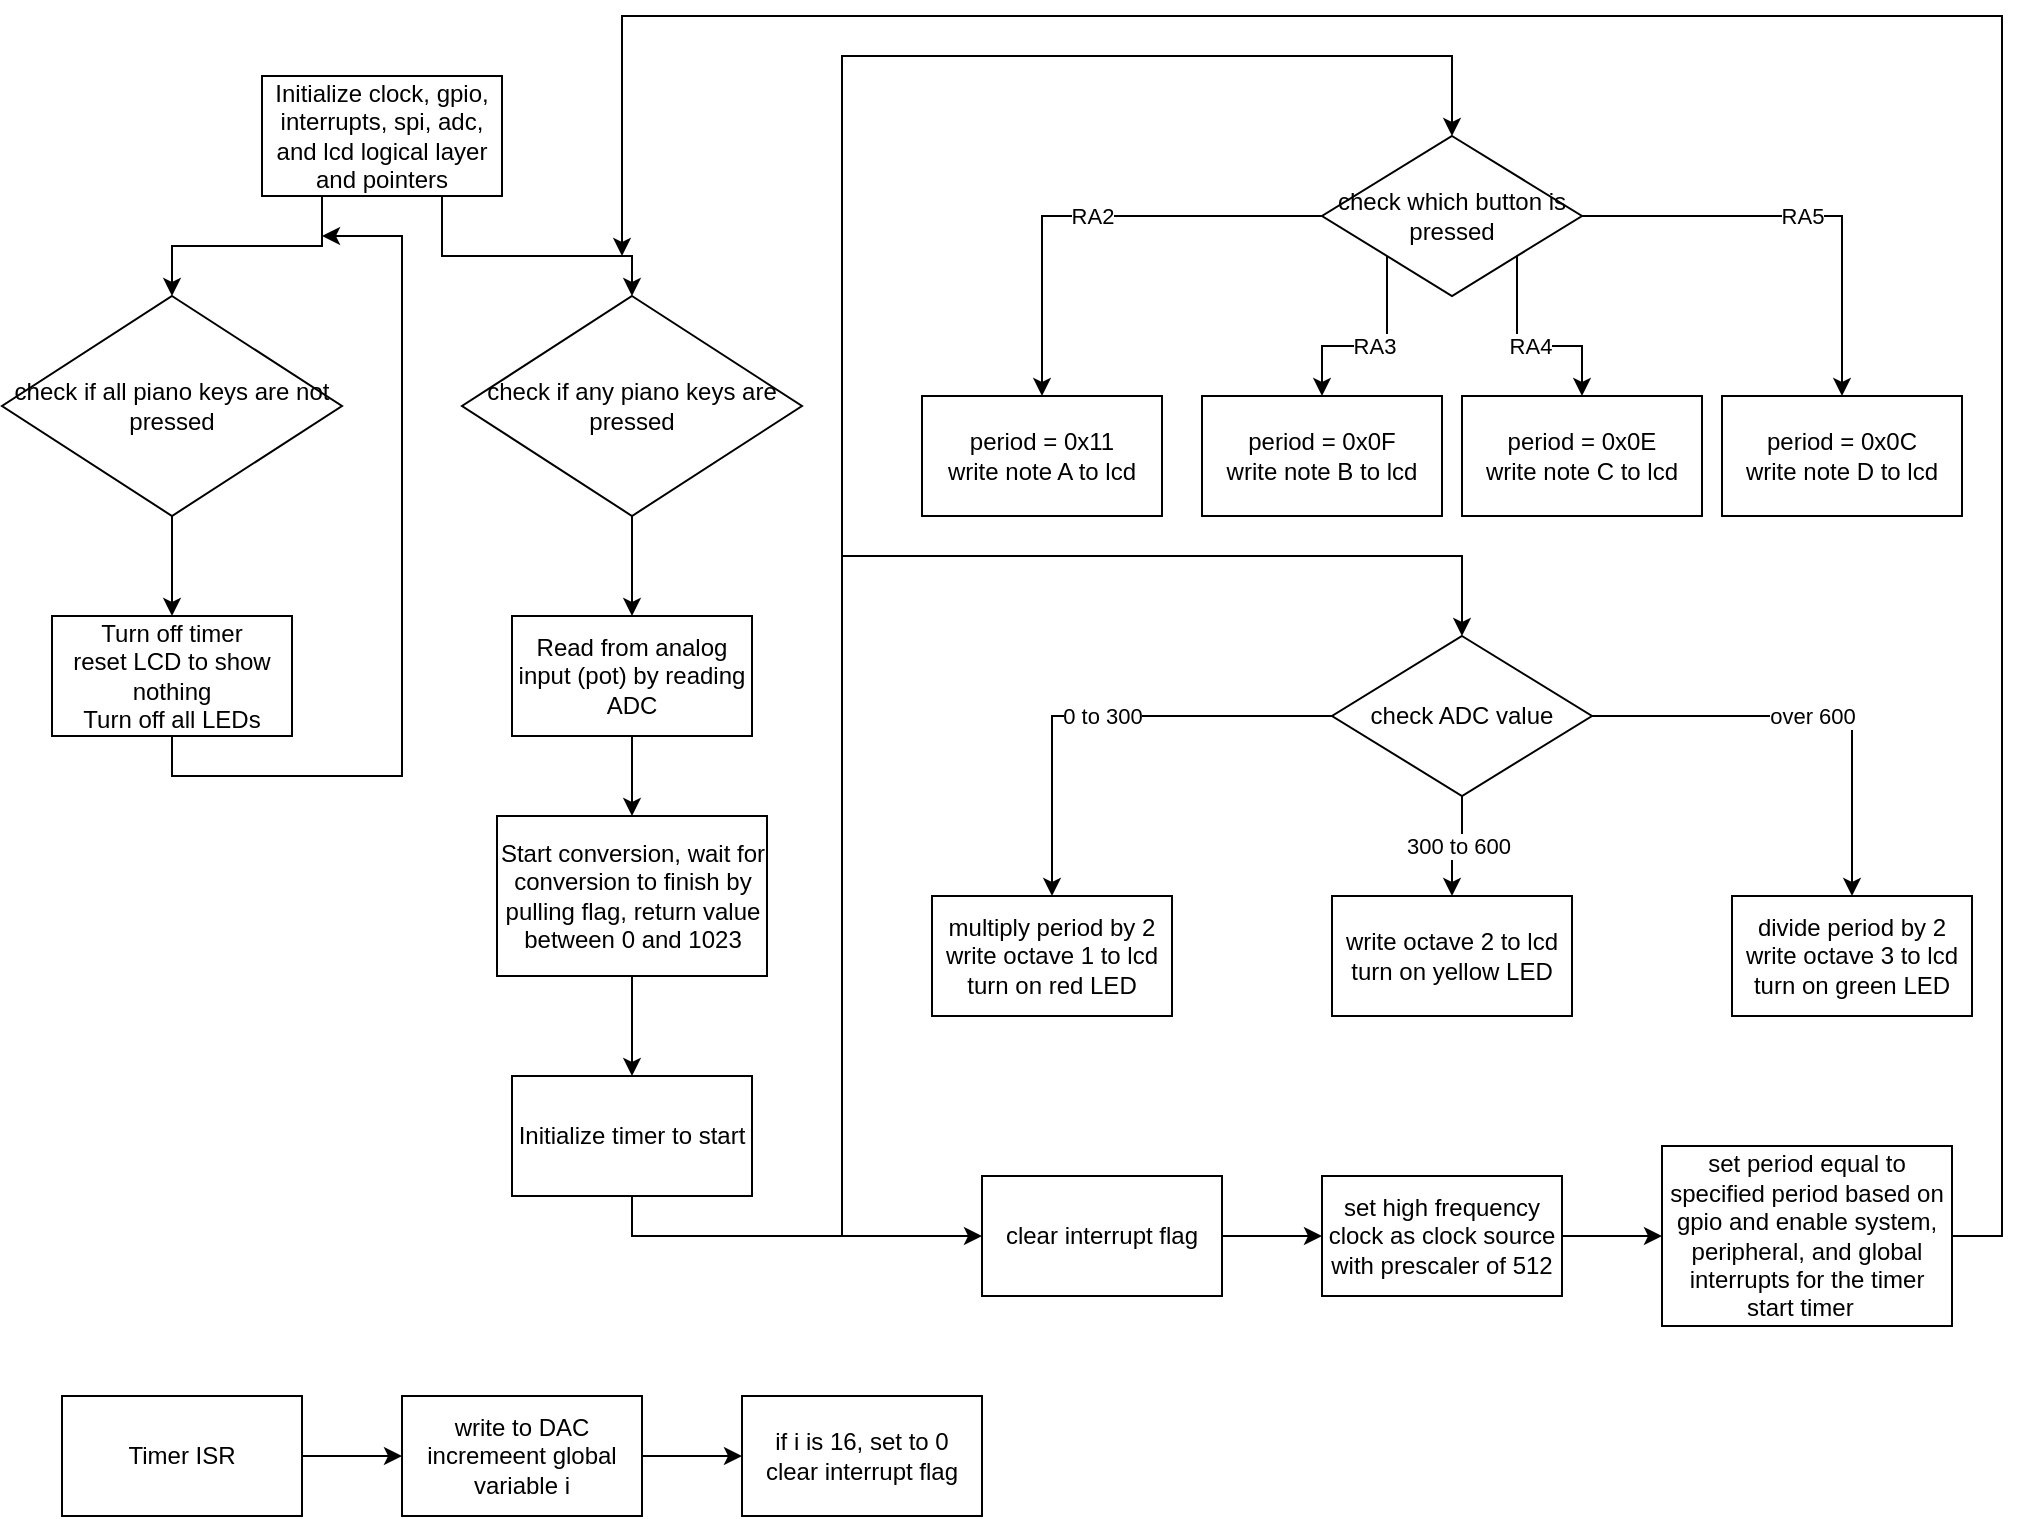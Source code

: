 <mxfile version="17.4.6" type="device"><diagram id="YO2DqLxvznQnLw6eg8lq" name="Page-1"><mxGraphModel dx="555" dy="297" grid="1" gridSize="10" guides="1" tooltips="1" connect="1" arrows="1" fold="1" page="1" pageScale="1" pageWidth="850" pageHeight="1100" math="0" shadow="0"><root><mxCell id="0"/><mxCell id="1" parent="0"/><mxCell id="Wbhb7yuQl5rTEy8R_NQ4-8" style="edgeStyle=orthogonalEdgeStyle;rounded=0;orthogonalLoop=1;jettySize=auto;html=1;exitX=0.25;exitY=1;exitDx=0;exitDy=0;entryX=0.5;entryY=0;entryDx=0;entryDy=0;" edge="1" parent="1" source="Wbhb7yuQl5rTEy8R_NQ4-1" target="Wbhb7yuQl5rTEy8R_NQ4-2"><mxGeometry relative="1" as="geometry"/></mxCell><mxCell id="Wbhb7yuQl5rTEy8R_NQ4-9" style="edgeStyle=orthogonalEdgeStyle;rounded=0;orthogonalLoop=1;jettySize=auto;html=1;exitX=0.75;exitY=1;exitDx=0;exitDy=0;entryX=0.5;entryY=0;entryDx=0;entryDy=0;" edge="1" parent="1" source="Wbhb7yuQl5rTEy8R_NQ4-1" target="Wbhb7yuQl5rTEy8R_NQ4-3"><mxGeometry relative="1" as="geometry"><Array as="points"><mxPoint x="220" y="140"/><mxPoint x="315" y="140"/></Array></mxGeometry></mxCell><mxCell id="Wbhb7yuQl5rTEy8R_NQ4-1" value="Initialize clock, gpio, interrupts, spi, adc, and lcd logical layer and pointers" style="rounded=0;whiteSpace=wrap;html=1;" vertex="1" parent="1"><mxGeometry x="130" y="50" width="120" height="60" as="geometry"/></mxCell><mxCell id="Wbhb7yuQl5rTEy8R_NQ4-10" style="edgeStyle=orthogonalEdgeStyle;rounded=0;orthogonalLoop=1;jettySize=auto;html=1;exitX=0.5;exitY=1;exitDx=0;exitDy=0;entryX=0.5;entryY=0;entryDx=0;entryDy=0;" edge="1" parent="1" source="Wbhb7yuQl5rTEy8R_NQ4-2" target="Wbhb7yuQl5rTEy8R_NQ4-4"><mxGeometry relative="1" as="geometry"/></mxCell><mxCell id="Wbhb7yuQl5rTEy8R_NQ4-2" value="check if all piano keys are not pressed" style="rhombus;whiteSpace=wrap;html=1;" vertex="1" parent="1"><mxGeometry y="160" width="170" height="110" as="geometry"/></mxCell><mxCell id="Wbhb7yuQl5rTEy8R_NQ4-11" value="" style="edgeStyle=orthogonalEdgeStyle;rounded=0;orthogonalLoop=1;jettySize=auto;html=1;" edge="1" parent="1" source="Wbhb7yuQl5rTEy8R_NQ4-3" target="Wbhb7yuQl5rTEy8R_NQ4-5"><mxGeometry relative="1" as="geometry"/></mxCell><mxCell id="Wbhb7yuQl5rTEy8R_NQ4-3" value="check if any piano keys are pressed" style="rhombus;whiteSpace=wrap;html=1;" vertex="1" parent="1"><mxGeometry x="230" y="160" width="170" height="110" as="geometry"/></mxCell><mxCell id="Wbhb7yuQl5rTEy8R_NQ4-14" style="edgeStyle=orthogonalEdgeStyle;rounded=0;orthogonalLoop=1;jettySize=auto;html=1;exitX=0.5;exitY=1;exitDx=0;exitDy=0;" edge="1" parent="1" source="Wbhb7yuQl5rTEy8R_NQ4-4"><mxGeometry relative="1" as="geometry"><mxPoint x="160" y="130" as="targetPoint"/><Array as="points"><mxPoint x="85" y="400"/><mxPoint x="200" y="400"/><mxPoint x="200" y="130"/></Array></mxGeometry></mxCell><mxCell id="Wbhb7yuQl5rTEy8R_NQ4-4" value="Turn off timer&lt;br&gt;reset LCD to show nothing&lt;br&gt;Turn off all LEDs" style="rounded=0;whiteSpace=wrap;html=1;" vertex="1" parent="1"><mxGeometry x="25" y="320" width="120" height="60" as="geometry"/></mxCell><mxCell id="Wbhb7yuQl5rTEy8R_NQ4-12" value="" style="edgeStyle=orthogonalEdgeStyle;rounded=0;orthogonalLoop=1;jettySize=auto;html=1;" edge="1" parent="1" source="Wbhb7yuQl5rTEy8R_NQ4-5" target="Wbhb7yuQl5rTEy8R_NQ4-6"><mxGeometry relative="1" as="geometry"/></mxCell><mxCell id="Wbhb7yuQl5rTEy8R_NQ4-5" value="Read from analog input (pot) by reading ADC" style="rounded=0;whiteSpace=wrap;html=1;" vertex="1" parent="1"><mxGeometry x="255" y="320" width="120" height="60" as="geometry"/></mxCell><mxCell id="Wbhb7yuQl5rTEy8R_NQ4-13" value="" style="edgeStyle=orthogonalEdgeStyle;rounded=0;orthogonalLoop=1;jettySize=auto;html=1;" edge="1" parent="1" source="Wbhb7yuQl5rTEy8R_NQ4-6" target="Wbhb7yuQl5rTEy8R_NQ4-7"><mxGeometry relative="1" as="geometry"/></mxCell><mxCell id="Wbhb7yuQl5rTEy8R_NQ4-6" value="Start conversion, wait for conversion to finish by pulling flag, return value between 0 and 1023" style="rounded=0;whiteSpace=wrap;html=1;" vertex="1" parent="1"><mxGeometry x="247.5" y="420" width="135" height="80" as="geometry"/></mxCell><mxCell id="Wbhb7yuQl5rTEy8R_NQ4-15" style="edgeStyle=orthogonalEdgeStyle;rounded=0;orthogonalLoop=1;jettySize=auto;html=1;exitX=0.5;exitY=1;exitDx=0;exitDy=0;entryX=0.5;entryY=0;entryDx=0;entryDy=0;" edge="1" parent="1" source="Wbhb7yuQl5rTEy8R_NQ4-7" target="Wbhb7yuQl5rTEy8R_NQ4-17"><mxGeometry relative="1" as="geometry"><mxPoint x="420" y="30" as="targetPoint"/><Array as="points"><mxPoint x="315" y="630"/><mxPoint x="420" y="630"/><mxPoint x="420" y="40"/><mxPoint x="725" y="40"/></Array></mxGeometry></mxCell><mxCell id="Wbhb7yuQl5rTEy8R_NQ4-7" value="Initialize timer to start" style="rounded=0;whiteSpace=wrap;html=1;" vertex="1" parent="1"><mxGeometry x="255" y="550" width="120" height="60" as="geometry"/></mxCell><mxCell id="Wbhb7yuQl5rTEy8R_NQ4-22" value="RA2" style="edgeStyle=orthogonalEdgeStyle;rounded=0;orthogonalLoop=1;jettySize=auto;html=1;exitX=0;exitY=0.5;exitDx=0;exitDy=0;entryX=0.5;entryY=0;entryDx=0;entryDy=0;" edge="1" parent="1" source="Wbhb7yuQl5rTEy8R_NQ4-17" target="Wbhb7yuQl5rTEy8R_NQ4-20"><mxGeometry relative="1" as="geometry"/></mxCell><mxCell id="Wbhb7yuQl5rTEy8R_NQ4-23" value="RA3" style="edgeStyle=orthogonalEdgeStyle;rounded=0;orthogonalLoop=1;jettySize=auto;html=1;exitX=0;exitY=1;exitDx=0;exitDy=0;entryX=0.5;entryY=0;entryDx=0;entryDy=0;" edge="1" parent="1" source="Wbhb7yuQl5rTEy8R_NQ4-17" target="Wbhb7yuQl5rTEy8R_NQ4-19"><mxGeometry relative="1" as="geometry"/></mxCell><mxCell id="Wbhb7yuQl5rTEy8R_NQ4-24" value="RA4" style="edgeStyle=orthogonalEdgeStyle;rounded=0;orthogonalLoop=1;jettySize=auto;html=1;exitX=1;exitY=1;exitDx=0;exitDy=0;entryX=0.5;entryY=0;entryDx=0;entryDy=0;" edge="1" parent="1" source="Wbhb7yuQl5rTEy8R_NQ4-17" target="Wbhb7yuQl5rTEy8R_NQ4-18"><mxGeometry relative="1" as="geometry"/></mxCell><mxCell id="Wbhb7yuQl5rTEy8R_NQ4-25" value="RA5" style="edgeStyle=orthogonalEdgeStyle;rounded=0;orthogonalLoop=1;jettySize=auto;html=1;exitX=1;exitY=0.5;exitDx=0;exitDy=0;entryX=0.5;entryY=0;entryDx=0;entryDy=0;" edge="1" parent="1" source="Wbhb7yuQl5rTEy8R_NQ4-17" target="Wbhb7yuQl5rTEy8R_NQ4-21"><mxGeometry relative="1" as="geometry"/></mxCell><mxCell id="Wbhb7yuQl5rTEy8R_NQ4-17" value="check which button is pressed" style="rhombus;whiteSpace=wrap;html=1;" vertex="1" parent="1"><mxGeometry x="660" y="80" width="130" height="80" as="geometry"/></mxCell><mxCell id="Wbhb7yuQl5rTEy8R_NQ4-18" value="period = 0x0E&lt;br&gt;write note C to lcd" style="rounded=0;whiteSpace=wrap;html=1;" vertex="1" parent="1"><mxGeometry x="730" y="210" width="120" height="60" as="geometry"/></mxCell><mxCell id="Wbhb7yuQl5rTEy8R_NQ4-19" value="period = 0x0F&lt;br&gt;write note B to lcd" style="rounded=0;whiteSpace=wrap;html=1;" vertex="1" parent="1"><mxGeometry x="600" y="210" width="120" height="60" as="geometry"/></mxCell><mxCell id="Wbhb7yuQl5rTEy8R_NQ4-20" value="period = 0x11&lt;br&gt;write note A to lcd" style="rounded=0;whiteSpace=wrap;html=1;" vertex="1" parent="1"><mxGeometry x="460" y="210" width="120" height="60" as="geometry"/></mxCell><mxCell id="Wbhb7yuQl5rTEy8R_NQ4-21" value="period = 0x0C&lt;br&gt;write note D to lcd" style="rounded=0;whiteSpace=wrap;html=1;" vertex="1" parent="1"><mxGeometry x="860" y="210" width="120" height="60" as="geometry"/></mxCell><mxCell id="Wbhb7yuQl5rTEy8R_NQ4-26" value="0 to 300" style="edgeStyle=orthogonalEdgeStyle;rounded=0;orthogonalLoop=1;jettySize=auto;html=1;exitX=0;exitY=0.5;exitDx=0;exitDy=0;entryX=0.5;entryY=0;entryDx=0;entryDy=0;" edge="1" parent="1" source="Wbhb7yuQl5rTEy8R_NQ4-30" target="Wbhb7yuQl5rTEy8R_NQ4-33"><mxGeometry relative="1" as="geometry"/></mxCell><mxCell id="Wbhb7yuQl5rTEy8R_NQ4-29" value="over 600" style="edgeStyle=orthogonalEdgeStyle;rounded=0;orthogonalLoop=1;jettySize=auto;html=1;exitX=1;exitY=0.5;exitDx=0;exitDy=0;entryX=0.5;entryY=0;entryDx=0;entryDy=0;" edge="1" parent="1" source="Wbhb7yuQl5rTEy8R_NQ4-30" target="Wbhb7yuQl5rTEy8R_NQ4-34"><mxGeometry relative="1" as="geometry"/></mxCell><mxCell id="Wbhb7yuQl5rTEy8R_NQ4-36" value="300 to 600" style="edgeStyle=orthogonalEdgeStyle;rounded=0;orthogonalLoop=1;jettySize=auto;html=1;exitX=0.5;exitY=1;exitDx=0;exitDy=0;entryX=0.5;entryY=0;entryDx=0;entryDy=0;" edge="1" parent="1" source="Wbhb7yuQl5rTEy8R_NQ4-30" target="Wbhb7yuQl5rTEy8R_NQ4-35"><mxGeometry relative="1" as="geometry"/></mxCell><mxCell id="Wbhb7yuQl5rTEy8R_NQ4-30" value="check ADC value" style="rhombus;whiteSpace=wrap;html=1;" vertex="1" parent="1"><mxGeometry x="665" y="330" width="130" height="80" as="geometry"/></mxCell><mxCell id="Wbhb7yuQl5rTEy8R_NQ4-33" value="multiply period by 2&lt;br&gt;write octave 1 to lcd&lt;br&gt;turn on red LED" style="rounded=0;whiteSpace=wrap;html=1;" vertex="1" parent="1"><mxGeometry x="465" y="460" width="120" height="60" as="geometry"/></mxCell><mxCell id="Wbhb7yuQl5rTEy8R_NQ4-34" value="divide period by 2&lt;br&gt;write octave 3 to lcd&lt;br&gt;turn on green LED" style="rounded=0;whiteSpace=wrap;html=1;" vertex="1" parent="1"><mxGeometry x="865" y="460" width="120" height="60" as="geometry"/></mxCell><mxCell id="Wbhb7yuQl5rTEy8R_NQ4-35" value="write octave 2 to lcd&lt;br&gt;turn on yellow LED" style="rounded=0;whiteSpace=wrap;html=1;" vertex="1" parent="1"><mxGeometry x="665" y="460" width="120" height="60" as="geometry"/></mxCell><mxCell id="Wbhb7yuQl5rTEy8R_NQ4-37" value="" style="endArrow=classic;html=1;rounded=0;" edge="1" parent="1"><mxGeometry width="50" height="50" relative="1" as="geometry"><mxPoint x="420" y="290" as="sourcePoint"/><mxPoint x="730" y="330" as="targetPoint"/><Array as="points"><mxPoint x="730" y="290"/></Array></mxGeometry></mxCell><mxCell id="Wbhb7yuQl5rTEy8R_NQ4-42" value="" style="edgeStyle=orthogonalEdgeStyle;rounded=0;orthogonalLoop=1;jettySize=auto;html=1;" edge="1" parent="1" source="Wbhb7yuQl5rTEy8R_NQ4-38" target="Wbhb7yuQl5rTEy8R_NQ4-39"><mxGeometry relative="1" as="geometry"/></mxCell><mxCell id="Wbhb7yuQl5rTEy8R_NQ4-38" value="clear interrupt flag" style="rounded=0;whiteSpace=wrap;html=1;" vertex="1" parent="1"><mxGeometry x="490" y="600" width="120" height="60" as="geometry"/></mxCell><mxCell id="Wbhb7yuQl5rTEy8R_NQ4-43" value="" style="edgeStyle=orthogonalEdgeStyle;rounded=0;orthogonalLoop=1;jettySize=auto;html=1;" edge="1" parent="1" source="Wbhb7yuQl5rTEy8R_NQ4-39" target="Wbhb7yuQl5rTEy8R_NQ4-40"><mxGeometry relative="1" as="geometry"/></mxCell><mxCell id="Wbhb7yuQl5rTEy8R_NQ4-39" value="set high frequency clock as clock source with prescaler of 512" style="rounded=0;whiteSpace=wrap;html=1;" vertex="1" parent="1"><mxGeometry x="660" y="600" width="120" height="60" as="geometry"/></mxCell><mxCell id="Wbhb7yuQl5rTEy8R_NQ4-49" style="edgeStyle=orthogonalEdgeStyle;rounded=0;orthogonalLoop=1;jettySize=auto;html=1;exitX=1;exitY=0.5;exitDx=0;exitDy=0;" edge="1" parent="1" source="Wbhb7yuQl5rTEy8R_NQ4-40"><mxGeometry relative="1" as="geometry"><mxPoint x="310" y="140" as="targetPoint"/><Array as="points"><mxPoint x="1000" y="630"/><mxPoint x="1000" y="20"/><mxPoint x="310" y="20"/></Array></mxGeometry></mxCell><mxCell id="Wbhb7yuQl5rTEy8R_NQ4-40" value="set period equal to specified period based on gpio and enable system, peripheral, and global interrupts for the timer&lt;br&gt;start timer&amp;nbsp;&amp;nbsp;" style="rounded=0;whiteSpace=wrap;html=1;" vertex="1" parent="1"><mxGeometry x="830" y="585" width="145" height="90" as="geometry"/></mxCell><mxCell id="Wbhb7yuQl5rTEy8R_NQ4-41" value="" style="endArrow=classic;html=1;rounded=0;entryX=0;entryY=0.5;entryDx=0;entryDy=0;" edge="1" parent="1" target="Wbhb7yuQl5rTEy8R_NQ4-38"><mxGeometry width="50" height="50" relative="1" as="geometry"><mxPoint x="420" y="630" as="sourcePoint"/><mxPoint x="510" y="520" as="targetPoint"/></mxGeometry></mxCell><mxCell id="Wbhb7yuQl5rTEy8R_NQ4-47" style="edgeStyle=orthogonalEdgeStyle;rounded=0;orthogonalLoop=1;jettySize=auto;html=1;exitX=1;exitY=0.5;exitDx=0;exitDy=0;entryX=0;entryY=0.5;entryDx=0;entryDy=0;" edge="1" parent="1" source="Wbhb7yuQl5rTEy8R_NQ4-44" target="Wbhb7yuQl5rTEy8R_NQ4-45"><mxGeometry relative="1" as="geometry"/></mxCell><mxCell id="Wbhb7yuQl5rTEy8R_NQ4-44" value="Timer ISR" style="rounded=0;whiteSpace=wrap;html=1;" vertex="1" parent="1"><mxGeometry x="30" y="710" width="120" height="60" as="geometry"/></mxCell><mxCell id="Wbhb7yuQl5rTEy8R_NQ4-48" style="edgeStyle=orthogonalEdgeStyle;rounded=0;orthogonalLoop=1;jettySize=auto;html=1;exitX=1;exitY=0.5;exitDx=0;exitDy=0;entryX=0;entryY=0.5;entryDx=0;entryDy=0;" edge="1" parent="1" source="Wbhb7yuQl5rTEy8R_NQ4-45" target="Wbhb7yuQl5rTEy8R_NQ4-46"><mxGeometry relative="1" as="geometry"/></mxCell><mxCell id="Wbhb7yuQl5rTEy8R_NQ4-45" value="write to DAC&lt;br&gt;incremeent global variable i" style="rounded=0;whiteSpace=wrap;html=1;" vertex="1" parent="1"><mxGeometry x="200" y="710" width="120" height="60" as="geometry"/></mxCell><mxCell id="Wbhb7yuQl5rTEy8R_NQ4-46" value="if i is 16, set to 0&lt;br&gt;clear interrupt flag" style="rounded=0;whiteSpace=wrap;html=1;" vertex="1" parent="1"><mxGeometry x="370" y="710" width="120" height="60" as="geometry"/></mxCell></root></mxGraphModel></diagram></mxfile>